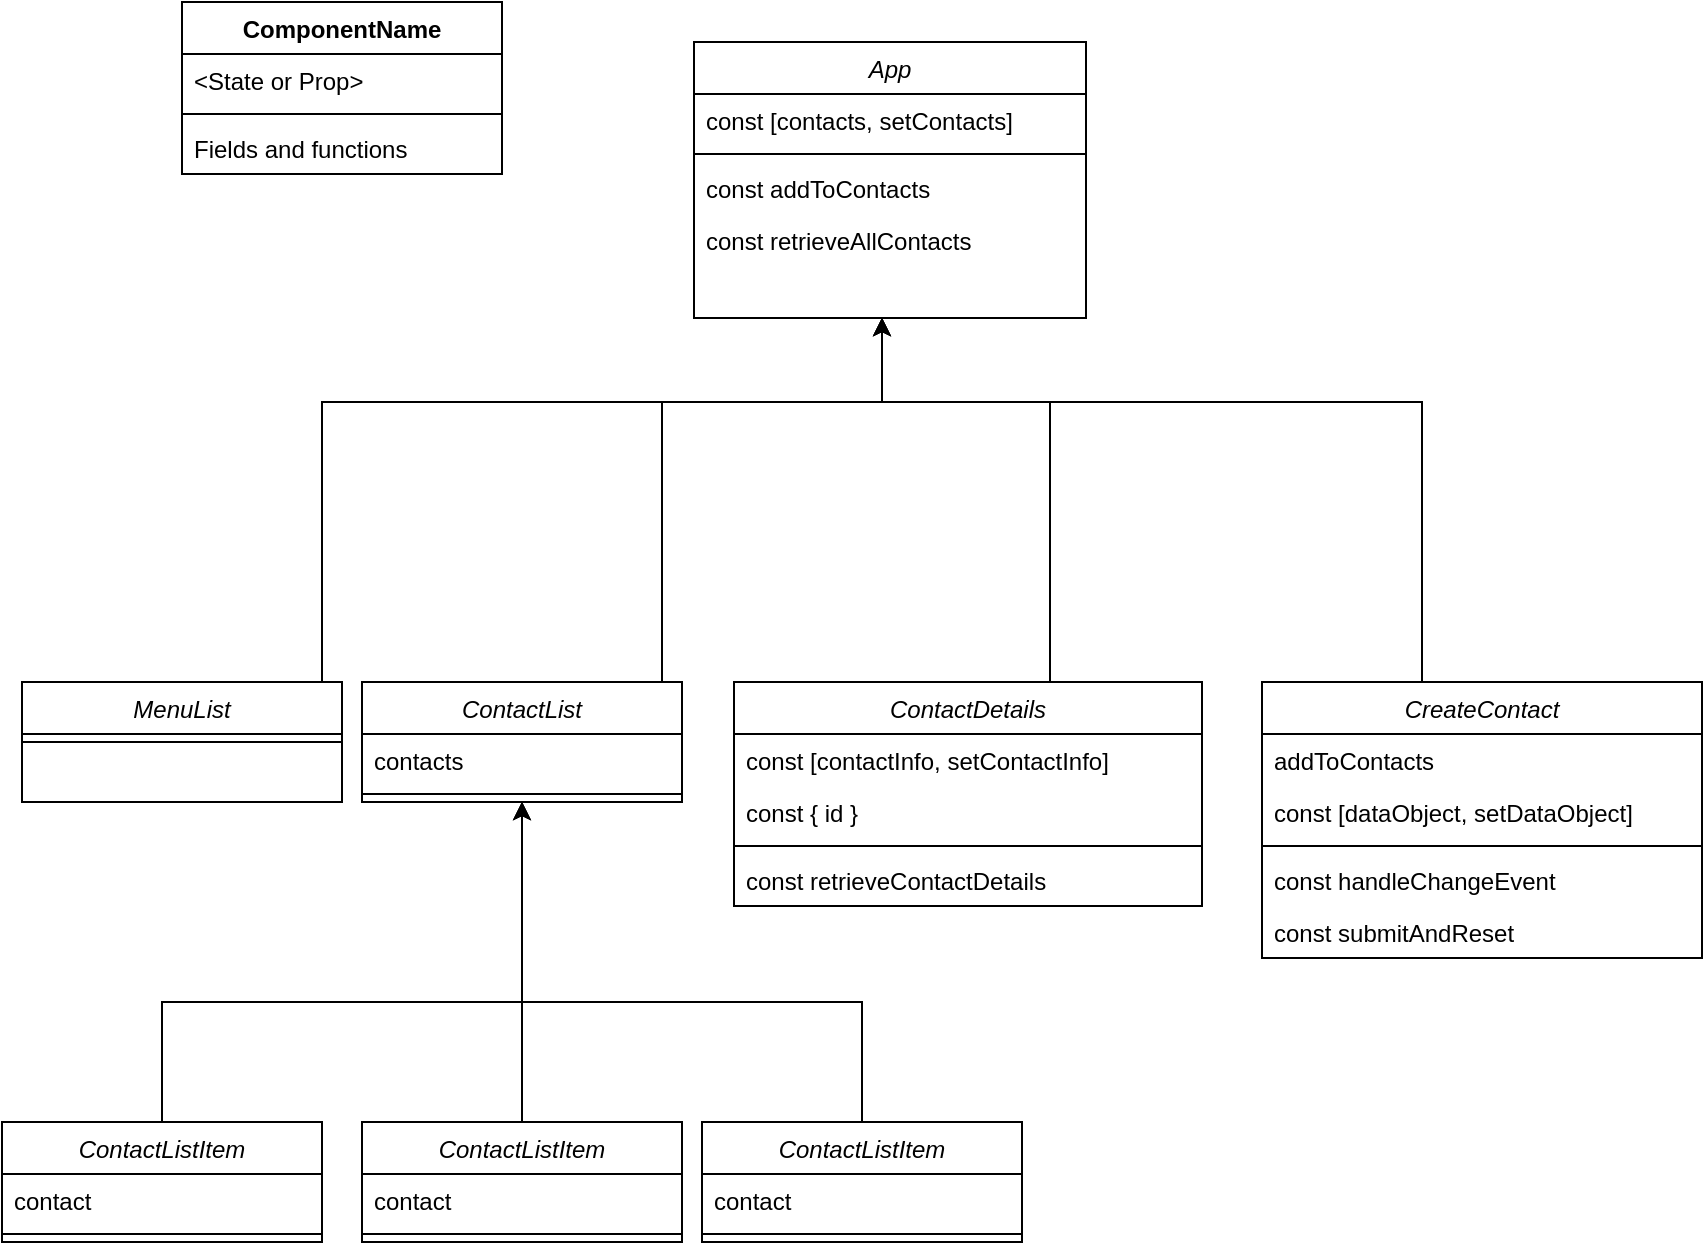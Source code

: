 <mxfile version="24.0.0" type="device">
  <diagram id="C5RBs43oDa-KdzZeNtuy" name="Page-1">
    <mxGraphModel dx="2261" dy="774" grid="1" gridSize="10" guides="1" tooltips="1" connect="1" arrows="1" fold="1" page="1" pageScale="1" pageWidth="827" pageHeight="1169" math="0" shadow="0">
      <root>
        <mxCell id="WIyWlLk6GJQsqaUBKTNV-0" />
        <mxCell id="WIyWlLk6GJQsqaUBKTNV-1" parent="WIyWlLk6GJQsqaUBKTNV-0" />
        <mxCell id="zkfFHV4jXpPFQw0GAbJ--0" value="App" style="swimlane;fontStyle=2;align=center;verticalAlign=top;childLayout=stackLayout;horizontal=1;startSize=26;horizontalStack=0;resizeParent=1;resizeLast=0;collapsible=1;marginBottom=0;rounded=0;shadow=0;strokeWidth=1;" parent="WIyWlLk6GJQsqaUBKTNV-1" vertex="1">
          <mxGeometry x="316" y="30" width="196" height="138" as="geometry">
            <mxRectangle x="230" y="140" width="160" height="26" as="alternateBounds" />
          </mxGeometry>
        </mxCell>
        <mxCell id="1z3AmAF0cF7y_BtIDkXV-24" value="const [contacts, setContacts]" style="text;strokeColor=none;fillColor=none;align=left;verticalAlign=top;spacingLeft=4;spacingRight=4;overflow=hidden;rotatable=0;points=[[0,0.5],[1,0.5]];portConstraint=eastwest;whiteSpace=wrap;html=1;" parent="zkfFHV4jXpPFQw0GAbJ--0" vertex="1">
          <mxGeometry y="26" width="196" height="26" as="geometry" />
        </mxCell>
        <mxCell id="zkfFHV4jXpPFQw0GAbJ--4" value="" style="line;html=1;strokeWidth=1;align=left;verticalAlign=middle;spacingTop=-1;spacingLeft=3;spacingRight=3;rotatable=0;labelPosition=right;points=[];portConstraint=eastwest;" parent="zkfFHV4jXpPFQw0GAbJ--0" vertex="1">
          <mxGeometry y="52" width="196" height="8" as="geometry" />
        </mxCell>
        <mxCell id="1z3AmAF0cF7y_BtIDkXV-26" value="const addToContacts" style="text;strokeColor=none;fillColor=none;align=left;verticalAlign=top;spacingLeft=4;spacingRight=4;overflow=hidden;rotatable=0;points=[[0,0.5],[1,0.5]];portConstraint=eastwest;whiteSpace=wrap;html=1;" parent="zkfFHV4jXpPFQw0GAbJ--0" vertex="1">
          <mxGeometry y="60" width="196" height="26" as="geometry" />
        </mxCell>
        <mxCell id="1z3AmAF0cF7y_BtIDkXV-32" value="const retrieveAllContacts" style="text;strokeColor=none;fillColor=none;align=left;verticalAlign=top;spacingLeft=4;spacingRight=4;overflow=hidden;rotatable=0;points=[[0,0.5],[1,0.5]];portConstraint=eastwest;whiteSpace=wrap;html=1;" parent="zkfFHV4jXpPFQw0GAbJ--0" vertex="1">
          <mxGeometry y="86" width="196" height="26" as="geometry" />
        </mxCell>
        <mxCell id="1z3AmAF0cF7y_BtIDkXV-3" style="edgeStyle=orthogonalEdgeStyle;rounded=0;orthogonalLoop=1;jettySize=auto;html=1;" parent="WIyWlLk6GJQsqaUBKTNV-1" source="1z3AmAF0cF7y_BtIDkXV-0" target="zkfFHV4jXpPFQw0GAbJ--0" edge="1">
          <mxGeometry relative="1" as="geometry">
            <Array as="points">
              <mxPoint x="130" y="210" />
              <mxPoint x="410" y="210" />
            </Array>
          </mxGeometry>
        </mxCell>
        <mxCell id="1z3AmAF0cF7y_BtIDkXV-0" value="MenuList" style="swimlane;fontStyle=2;align=center;verticalAlign=top;childLayout=stackLayout;horizontal=1;startSize=26;horizontalStack=0;resizeParent=1;resizeLast=0;collapsible=1;marginBottom=0;rounded=0;shadow=0;strokeWidth=1;" parent="WIyWlLk6GJQsqaUBKTNV-1" vertex="1">
          <mxGeometry x="-20" y="350" width="160" height="60" as="geometry">
            <mxRectangle x="230" y="140" width="160" height="26" as="alternateBounds" />
          </mxGeometry>
        </mxCell>
        <mxCell id="1z3AmAF0cF7y_BtIDkXV-2" value="" style="line;html=1;strokeWidth=1;align=left;verticalAlign=middle;spacingTop=-1;spacingLeft=3;spacingRight=3;rotatable=0;labelPosition=right;points=[];portConstraint=eastwest;" parent="1z3AmAF0cF7y_BtIDkXV-0" vertex="1">
          <mxGeometry y="26" width="160" height="8" as="geometry" />
        </mxCell>
        <mxCell id="1z3AmAF0cF7y_BtIDkXV-7" style="edgeStyle=orthogonalEdgeStyle;rounded=0;orthogonalLoop=1;jettySize=auto;html=1;" parent="WIyWlLk6GJQsqaUBKTNV-1" source="1z3AmAF0cF7y_BtIDkXV-4" target="zkfFHV4jXpPFQw0GAbJ--0" edge="1">
          <mxGeometry relative="1" as="geometry">
            <Array as="points">
              <mxPoint x="300" y="210" />
              <mxPoint x="410" y="210" />
            </Array>
          </mxGeometry>
        </mxCell>
        <mxCell id="1z3AmAF0cF7y_BtIDkXV-4" value="ContactList" style="swimlane;fontStyle=2;align=center;verticalAlign=top;childLayout=stackLayout;horizontal=1;startSize=26;horizontalStack=0;resizeParent=1;resizeLast=0;collapsible=1;marginBottom=0;rounded=0;shadow=0;strokeWidth=1;" parent="WIyWlLk6GJQsqaUBKTNV-1" vertex="1">
          <mxGeometry x="150" y="350" width="160" height="60" as="geometry">
            <mxRectangle x="230" y="140" width="160" height="26" as="alternateBounds" />
          </mxGeometry>
        </mxCell>
        <mxCell id="1z3AmAF0cF7y_BtIDkXV-25" value="contacts" style="text;strokeColor=none;fillColor=none;align=left;verticalAlign=top;spacingLeft=4;spacingRight=4;overflow=hidden;rotatable=0;points=[[0,0.5],[1,0.5]];portConstraint=eastwest;whiteSpace=wrap;html=1;" parent="1z3AmAF0cF7y_BtIDkXV-4" vertex="1">
          <mxGeometry y="26" width="160" height="26" as="geometry" />
        </mxCell>
        <mxCell id="1z3AmAF0cF7y_BtIDkXV-6" value="" style="line;html=1;strokeWidth=1;align=left;verticalAlign=middle;spacingTop=-1;spacingLeft=3;spacingRight=3;rotatable=0;labelPosition=right;points=[];portConstraint=eastwest;" parent="1z3AmAF0cF7y_BtIDkXV-4" vertex="1">
          <mxGeometry y="52" width="160" height="8" as="geometry" />
        </mxCell>
        <mxCell id="1z3AmAF0cF7y_BtIDkXV-11" style="edgeStyle=orthogonalEdgeStyle;rounded=0;orthogonalLoop=1;jettySize=auto;html=1;" parent="WIyWlLk6GJQsqaUBKTNV-1" source="1z3AmAF0cF7y_BtIDkXV-8" target="zkfFHV4jXpPFQw0GAbJ--0" edge="1">
          <mxGeometry relative="1" as="geometry">
            <Array as="points">
              <mxPoint x="494" y="210" />
              <mxPoint x="410" y="210" />
            </Array>
          </mxGeometry>
        </mxCell>
        <mxCell id="1z3AmAF0cF7y_BtIDkXV-8" value="ContactDetails" style="swimlane;fontStyle=2;align=center;verticalAlign=top;childLayout=stackLayout;horizontal=1;startSize=26;horizontalStack=0;resizeParent=1;resizeLast=0;collapsible=1;marginBottom=0;rounded=0;shadow=0;strokeWidth=1;" parent="WIyWlLk6GJQsqaUBKTNV-1" vertex="1">
          <mxGeometry x="336" y="350" width="234" height="112" as="geometry">
            <mxRectangle x="230" y="140" width="160" height="26" as="alternateBounds" />
          </mxGeometry>
        </mxCell>
        <mxCell id="1z3AmAF0cF7y_BtIDkXV-29" value="const [contactInfo, setContactInfo]" style="text;strokeColor=none;fillColor=none;align=left;verticalAlign=top;spacingLeft=4;spacingRight=4;overflow=hidden;rotatable=0;points=[[0,0.5],[1,0.5]];portConstraint=eastwest;whiteSpace=wrap;html=1;" parent="1z3AmAF0cF7y_BtIDkXV-8" vertex="1">
          <mxGeometry y="26" width="234" height="26" as="geometry" />
        </mxCell>
        <mxCell id="OYnkGJoNF9ZU12kn89GX-1" value="const { id }" style="text;strokeColor=none;fillColor=none;align=left;verticalAlign=top;spacingLeft=4;spacingRight=4;overflow=hidden;rotatable=0;points=[[0,0.5],[1,0.5]];portConstraint=eastwest;whiteSpace=wrap;html=1;" vertex="1" parent="1z3AmAF0cF7y_BtIDkXV-8">
          <mxGeometry y="52" width="234" height="26" as="geometry" />
        </mxCell>
        <mxCell id="1z3AmAF0cF7y_BtIDkXV-10" value="" style="line;html=1;strokeWidth=1;align=left;verticalAlign=middle;spacingTop=-1;spacingLeft=3;spacingRight=3;rotatable=0;labelPosition=right;points=[];portConstraint=eastwest;" parent="1z3AmAF0cF7y_BtIDkXV-8" vertex="1">
          <mxGeometry y="78" width="234" height="8" as="geometry" />
        </mxCell>
        <mxCell id="1z3AmAF0cF7y_BtIDkXV-31" value="const retrieveContactDetails" style="text;strokeColor=none;fillColor=none;align=left;verticalAlign=top;spacingLeft=4;spacingRight=4;overflow=hidden;rotatable=0;points=[[0,0.5],[1,0.5]];portConstraint=eastwest;whiteSpace=wrap;html=1;" parent="1z3AmAF0cF7y_BtIDkXV-8" vertex="1">
          <mxGeometry y="86" width="234" height="26" as="geometry" />
        </mxCell>
        <mxCell id="1z3AmAF0cF7y_BtIDkXV-15" style="edgeStyle=orthogonalEdgeStyle;rounded=0;orthogonalLoop=1;jettySize=auto;html=1;" parent="WIyWlLk6GJQsqaUBKTNV-1" source="1z3AmAF0cF7y_BtIDkXV-12" target="zkfFHV4jXpPFQw0GAbJ--0" edge="1">
          <mxGeometry relative="1" as="geometry">
            <Array as="points">
              <mxPoint x="680" y="210" />
              <mxPoint x="410" y="210" />
            </Array>
          </mxGeometry>
        </mxCell>
        <mxCell id="1z3AmAF0cF7y_BtIDkXV-12" value="CreateContact" style="swimlane;fontStyle=2;align=center;verticalAlign=top;childLayout=stackLayout;horizontal=1;startSize=26;horizontalStack=0;resizeParent=1;resizeLast=0;collapsible=1;marginBottom=0;rounded=0;shadow=0;strokeWidth=1;" parent="WIyWlLk6GJQsqaUBKTNV-1" vertex="1">
          <mxGeometry x="600" y="350" width="220" height="138" as="geometry">
            <mxRectangle x="230" y="140" width="160" height="26" as="alternateBounds" />
          </mxGeometry>
        </mxCell>
        <mxCell id="1z3AmAF0cF7y_BtIDkXV-28" value="addToContacts" style="text;strokeColor=none;fillColor=none;align=left;verticalAlign=top;spacingLeft=4;spacingRight=4;overflow=hidden;rotatable=0;points=[[0,0.5],[1,0.5]];portConstraint=eastwest;whiteSpace=wrap;html=1;" parent="1z3AmAF0cF7y_BtIDkXV-12" vertex="1">
          <mxGeometry y="26" width="220" height="26" as="geometry" />
        </mxCell>
        <mxCell id="1z3AmAF0cF7y_BtIDkXV-27" value="const [dataObject, setDataObject]" style="text;strokeColor=none;fillColor=none;align=left;verticalAlign=top;spacingLeft=4;spacingRight=4;overflow=hidden;rotatable=0;points=[[0,0.5],[1,0.5]];portConstraint=eastwest;whiteSpace=wrap;html=1;" parent="1z3AmAF0cF7y_BtIDkXV-12" vertex="1">
          <mxGeometry y="52" width="220" height="26" as="geometry" />
        </mxCell>
        <mxCell id="1z3AmAF0cF7y_BtIDkXV-14" value="" style="line;html=1;strokeWidth=1;align=left;verticalAlign=middle;spacingTop=-1;spacingLeft=3;spacingRight=3;rotatable=0;labelPosition=right;points=[];portConstraint=eastwest;" parent="1z3AmAF0cF7y_BtIDkXV-12" vertex="1">
          <mxGeometry y="78" width="220" height="8" as="geometry" />
        </mxCell>
        <mxCell id="OYnkGJoNF9ZU12kn89GX-0" value="const handleChangeEvent" style="text;strokeColor=none;fillColor=none;align=left;verticalAlign=top;spacingLeft=4;spacingRight=4;overflow=hidden;rotatable=0;points=[[0,0.5],[1,0.5]];portConstraint=eastwest;whiteSpace=wrap;html=1;" vertex="1" parent="1z3AmAF0cF7y_BtIDkXV-12">
          <mxGeometry y="86" width="220" height="26" as="geometry" />
        </mxCell>
        <mxCell id="1z3AmAF0cF7y_BtIDkXV-34" value="const submitAndReset" style="text;strokeColor=none;fillColor=none;align=left;verticalAlign=top;spacingLeft=4;spacingRight=4;overflow=hidden;rotatable=0;points=[[0,0.5],[1,0.5]];portConstraint=eastwest;whiteSpace=wrap;html=1;" parent="1z3AmAF0cF7y_BtIDkXV-12" vertex="1">
          <mxGeometry y="112" width="220" height="26" as="geometry" />
        </mxCell>
        <mxCell id="1z3AmAF0cF7y_BtIDkXV-18" style="edgeStyle=orthogonalEdgeStyle;rounded=0;orthogonalLoop=1;jettySize=auto;html=1;" parent="WIyWlLk6GJQsqaUBKTNV-1" source="1z3AmAF0cF7y_BtIDkXV-16" target="1z3AmAF0cF7y_BtIDkXV-4" edge="1">
          <mxGeometry relative="1" as="geometry">
            <Array as="points">
              <mxPoint x="50" y="510" />
              <mxPoint x="230" y="510" />
            </Array>
          </mxGeometry>
        </mxCell>
        <mxCell id="1z3AmAF0cF7y_BtIDkXV-16" value="ContactListItem" style="swimlane;fontStyle=2;align=center;verticalAlign=top;childLayout=stackLayout;horizontal=1;startSize=26;horizontalStack=0;resizeParent=1;resizeLast=0;collapsible=1;marginBottom=0;rounded=0;shadow=0;strokeWidth=1;" parent="WIyWlLk6GJQsqaUBKTNV-1" vertex="1">
          <mxGeometry x="-30" y="570" width="160" height="60" as="geometry">
            <mxRectangle x="230" y="140" width="160" height="26" as="alternateBounds" />
          </mxGeometry>
        </mxCell>
        <mxCell id="1z3AmAF0cF7y_BtIDkXV-33" value="contact" style="text;strokeColor=none;fillColor=none;align=left;verticalAlign=top;spacingLeft=4;spacingRight=4;overflow=hidden;rotatable=0;points=[[0,0.5],[1,0.5]];portConstraint=eastwest;whiteSpace=wrap;html=1;" parent="1z3AmAF0cF7y_BtIDkXV-16" vertex="1">
          <mxGeometry y="26" width="160" height="26" as="geometry" />
        </mxCell>
        <mxCell id="1z3AmAF0cF7y_BtIDkXV-17" value="" style="line;html=1;strokeWidth=1;align=left;verticalAlign=middle;spacingTop=-1;spacingLeft=3;spacingRight=3;rotatable=0;labelPosition=right;points=[];portConstraint=eastwest;" parent="1z3AmAF0cF7y_BtIDkXV-16" vertex="1">
          <mxGeometry y="52" width="160" height="8" as="geometry" />
        </mxCell>
        <mxCell id="1z3AmAF0cF7y_BtIDkXV-20" value="ComponentName" style="swimlane;fontStyle=1;align=center;verticalAlign=top;childLayout=stackLayout;horizontal=1;startSize=26;horizontalStack=0;resizeParent=1;resizeParentMax=0;resizeLast=0;collapsible=1;marginBottom=0;whiteSpace=wrap;html=1;" parent="WIyWlLk6GJQsqaUBKTNV-1" vertex="1">
          <mxGeometry x="60" y="10" width="160" height="86" as="geometry" />
        </mxCell>
        <mxCell id="1z3AmAF0cF7y_BtIDkXV-21" value="&amp;lt;State or Prop&amp;gt;" style="text;strokeColor=none;fillColor=none;align=left;verticalAlign=top;spacingLeft=4;spacingRight=4;overflow=hidden;rotatable=0;points=[[0,0.5],[1,0.5]];portConstraint=eastwest;whiteSpace=wrap;html=1;" parent="1z3AmAF0cF7y_BtIDkXV-20" vertex="1">
          <mxGeometry y="26" width="160" height="26" as="geometry" />
        </mxCell>
        <mxCell id="1z3AmAF0cF7y_BtIDkXV-22" value="" style="line;strokeWidth=1;fillColor=none;align=left;verticalAlign=middle;spacingTop=-1;spacingLeft=3;spacingRight=3;rotatable=0;labelPosition=right;points=[];portConstraint=eastwest;strokeColor=inherit;" parent="1z3AmAF0cF7y_BtIDkXV-20" vertex="1">
          <mxGeometry y="52" width="160" height="8" as="geometry" />
        </mxCell>
        <mxCell id="1z3AmAF0cF7y_BtIDkXV-23" value="Fields and functions" style="text;strokeColor=none;fillColor=none;align=left;verticalAlign=top;spacingLeft=4;spacingRight=4;overflow=hidden;rotatable=0;points=[[0,0.5],[1,0.5]];portConstraint=eastwest;whiteSpace=wrap;html=1;" parent="1z3AmAF0cF7y_BtIDkXV-20" vertex="1">
          <mxGeometry y="60" width="160" height="26" as="geometry" />
        </mxCell>
        <mxCell id="OYnkGJoNF9ZU12kn89GX-5" style="edgeStyle=orthogonalEdgeStyle;rounded=0;orthogonalLoop=1;jettySize=auto;html=1;" edge="1" parent="WIyWlLk6GJQsqaUBKTNV-1" source="OYnkGJoNF9ZU12kn89GX-2" target="1z3AmAF0cF7y_BtIDkXV-4">
          <mxGeometry relative="1" as="geometry" />
        </mxCell>
        <mxCell id="OYnkGJoNF9ZU12kn89GX-2" value="ContactListItem" style="swimlane;fontStyle=2;align=center;verticalAlign=top;childLayout=stackLayout;horizontal=1;startSize=26;horizontalStack=0;resizeParent=1;resizeLast=0;collapsible=1;marginBottom=0;rounded=0;shadow=0;strokeWidth=1;" vertex="1" parent="WIyWlLk6GJQsqaUBKTNV-1">
          <mxGeometry x="150" y="570" width="160" height="60" as="geometry">
            <mxRectangle x="230" y="140" width="160" height="26" as="alternateBounds" />
          </mxGeometry>
        </mxCell>
        <mxCell id="OYnkGJoNF9ZU12kn89GX-3" value="contact" style="text;strokeColor=none;fillColor=none;align=left;verticalAlign=top;spacingLeft=4;spacingRight=4;overflow=hidden;rotatable=0;points=[[0,0.5],[1,0.5]];portConstraint=eastwest;whiteSpace=wrap;html=1;" vertex="1" parent="OYnkGJoNF9ZU12kn89GX-2">
          <mxGeometry y="26" width="160" height="26" as="geometry" />
        </mxCell>
        <mxCell id="OYnkGJoNF9ZU12kn89GX-4" value="" style="line;html=1;strokeWidth=1;align=left;verticalAlign=middle;spacingTop=-1;spacingLeft=3;spacingRight=3;rotatable=0;labelPosition=right;points=[];portConstraint=eastwest;" vertex="1" parent="OYnkGJoNF9ZU12kn89GX-2">
          <mxGeometry y="52" width="160" height="8" as="geometry" />
        </mxCell>
        <mxCell id="OYnkGJoNF9ZU12kn89GX-9" style="edgeStyle=orthogonalEdgeStyle;rounded=0;orthogonalLoop=1;jettySize=auto;html=1;" edge="1" parent="WIyWlLk6GJQsqaUBKTNV-1" source="OYnkGJoNF9ZU12kn89GX-6" target="1z3AmAF0cF7y_BtIDkXV-4">
          <mxGeometry relative="1" as="geometry">
            <Array as="points">
              <mxPoint x="400" y="510" />
              <mxPoint x="230" y="510" />
            </Array>
          </mxGeometry>
        </mxCell>
        <mxCell id="OYnkGJoNF9ZU12kn89GX-6" value="ContactListItem" style="swimlane;fontStyle=2;align=center;verticalAlign=top;childLayout=stackLayout;horizontal=1;startSize=26;horizontalStack=0;resizeParent=1;resizeLast=0;collapsible=1;marginBottom=0;rounded=0;shadow=0;strokeWidth=1;" vertex="1" parent="WIyWlLk6GJQsqaUBKTNV-1">
          <mxGeometry x="320" y="570" width="160" height="60" as="geometry">
            <mxRectangle x="230" y="140" width="160" height="26" as="alternateBounds" />
          </mxGeometry>
        </mxCell>
        <mxCell id="OYnkGJoNF9ZU12kn89GX-7" value="contact" style="text;strokeColor=none;fillColor=none;align=left;verticalAlign=top;spacingLeft=4;spacingRight=4;overflow=hidden;rotatable=0;points=[[0,0.5],[1,0.5]];portConstraint=eastwest;whiteSpace=wrap;html=1;" vertex="1" parent="OYnkGJoNF9ZU12kn89GX-6">
          <mxGeometry y="26" width="160" height="26" as="geometry" />
        </mxCell>
        <mxCell id="OYnkGJoNF9ZU12kn89GX-8" value="" style="line;html=1;strokeWidth=1;align=left;verticalAlign=middle;spacingTop=-1;spacingLeft=3;spacingRight=3;rotatable=0;labelPosition=right;points=[];portConstraint=eastwest;" vertex="1" parent="OYnkGJoNF9ZU12kn89GX-6">
          <mxGeometry y="52" width="160" height="8" as="geometry" />
        </mxCell>
      </root>
    </mxGraphModel>
  </diagram>
</mxfile>
